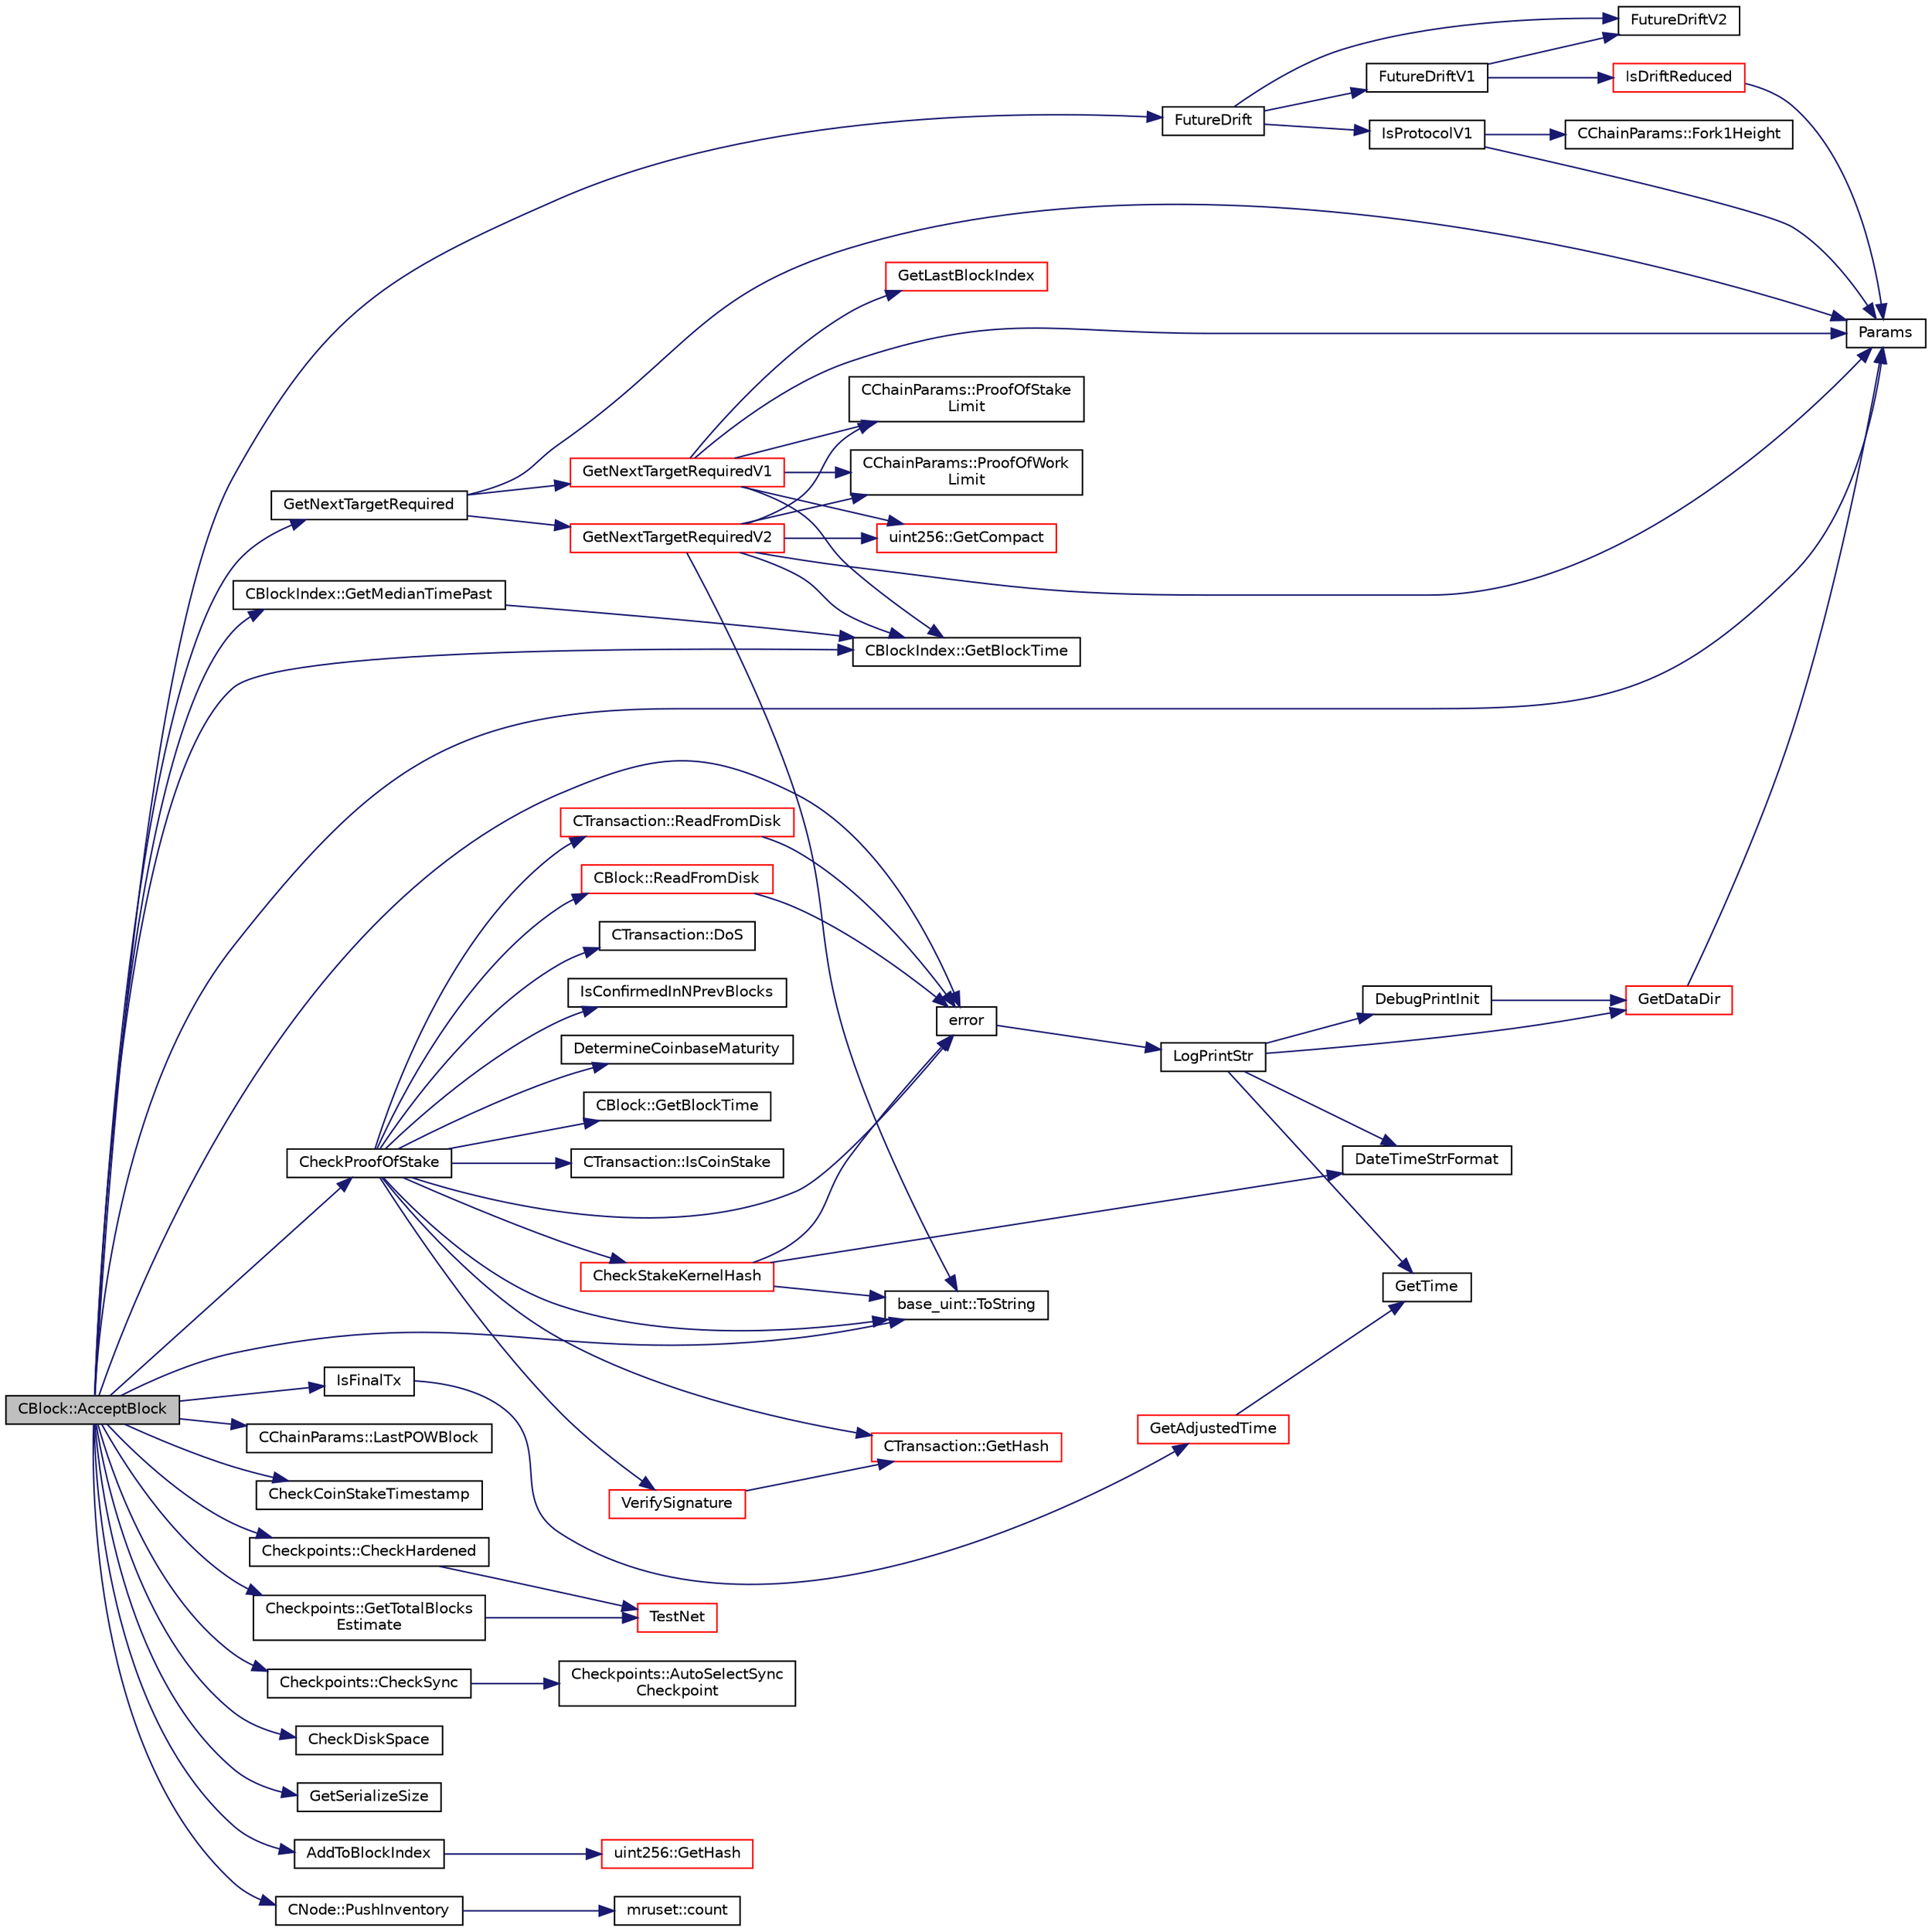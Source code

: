 digraph "CBlock::AcceptBlock"
{
  edge [fontname="Helvetica",fontsize="10",labelfontname="Helvetica",labelfontsize="10"];
  node [fontname="Helvetica",fontsize="10",shape=record];
  rankdir="LR";
  Node2 [label="CBlock::AcceptBlock",height=0.2,width=0.4,color="black", fillcolor="grey75", style="filled", fontcolor="black"];
  Node2 -> Node3 [color="midnightblue",fontsize="10",style="solid",fontname="Helvetica"];
  Node3 [label="error",height=0.2,width=0.4,color="black", fillcolor="white", style="filled",URL="$d8/d3c/util_8h.html#af8985880cf4ef26df0a5aa2ffcb76662"];
  Node3 -> Node4 [color="midnightblue",fontsize="10",style="solid",fontname="Helvetica"];
  Node4 [label="LogPrintStr",height=0.2,width=0.4,color="black", fillcolor="white", style="filled",URL="$d8/d3c/util_8h.html#afd4c3002b2797c0560adddb6af3ca1da"];
  Node4 -> Node5 [color="midnightblue",fontsize="10",style="solid",fontname="Helvetica"];
  Node5 [label="DebugPrintInit",height=0.2,width=0.4,color="black", fillcolor="white", style="filled",URL="$df/d2d/util_8cpp.html#a751ff5f21d880737811136b5e0bcea12"];
  Node5 -> Node6 [color="midnightblue",fontsize="10",style="solid",fontname="Helvetica"];
  Node6 [label="GetDataDir",height=0.2,width=0.4,color="red", fillcolor="white", style="filled",URL="$df/d2d/util_8cpp.html#ab83866a054745d4b30a3948a1b44beba"];
  Node6 -> Node7 [color="midnightblue",fontsize="10",style="solid",fontname="Helvetica"];
  Node7 [label="Params",height=0.2,width=0.4,color="black", fillcolor="white", style="filled",URL="$df/dbf/chainparams_8cpp.html#ace5c5b706d71a324a417dd2db394fd4a",tooltip="Return the currently selected parameters. "];
  Node4 -> Node6 [color="midnightblue",fontsize="10",style="solid",fontname="Helvetica"];
  Node4 -> Node11 [color="midnightblue",fontsize="10",style="solid",fontname="Helvetica"];
  Node11 [label="DateTimeStrFormat",height=0.2,width=0.4,color="black", fillcolor="white", style="filled",URL="$df/d2d/util_8cpp.html#a749bc6776c8ec72d7c5e4dea56aee415"];
  Node4 -> Node12 [color="midnightblue",fontsize="10",style="solid",fontname="Helvetica"];
  Node12 [label="GetTime",height=0.2,width=0.4,color="black", fillcolor="white", style="filled",URL="$df/d2d/util_8cpp.html#a46fac5fba8ba905b5f9acb364f5d8c6f"];
  Node2 -> Node7 [color="midnightblue",fontsize="10",style="solid",fontname="Helvetica"];
  Node2 -> Node13 [color="midnightblue",fontsize="10",style="solid",fontname="Helvetica"];
  Node13 [label="CChainParams::LastPOWBlock",height=0.2,width=0.4,color="black", fillcolor="white", style="filled",URL="$d1/d4f/class_c_chain_params.html#abd91ac1c21c0e284ad66067125f94467"];
  Node2 -> Node14 [color="midnightblue",fontsize="10",style="solid",fontname="Helvetica"];
  Node14 [label="FutureDrift",height=0.2,width=0.4,color="black", fillcolor="white", style="filled",URL="$d4/dbf/main_8h.html#a3ccc18be451c0cbde74b3074e71f9c66"];
  Node14 -> Node15 [color="midnightblue",fontsize="10",style="solid",fontname="Helvetica"];
  Node15 [label="IsProtocolV1",height=0.2,width=0.4,color="black", fillcolor="white", style="filled",URL="$d4/dbf/main_8h.html#a550f7654063538773e60d3a02920f811"];
  Node15 -> Node7 [color="midnightblue",fontsize="10",style="solid",fontname="Helvetica"];
  Node15 -> Node16 [color="midnightblue",fontsize="10",style="solid",fontname="Helvetica"];
  Node16 [label="CChainParams::Fork1Height",height=0.2,width=0.4,color="black", fillcolor="white", style="filled",URL="$d1/d4f/class_c_chain_params.html#ab7ed2f3037e01263a94580bb69b92eff"];
  Node14 -> Node17 [color="midnightblue",fontsize="10",style="solid",fontname="Helvetica"];
  Node17 [label="FutureDriftV1",height=0.2,width=0.4,color="black", fillcolor="white", style="filled",URL="$d4/dbf/main_8h.html#afa870d277e659681850c076130320f04"];
  Node17 -> Node18 [color="midnightblue",fontsize="10",style="solid",fontname="Helvetica"];
  Node18 [label="IsDriftReduced",height=0.2,width=0.4,color="red", fillcolor="white", style="filled",URL="$d4/dbf/main_8h.html#a1cef13aaf6041e80dc001abdaa59d7b5"];
  Node18 -> Node7 [color="midnightblue",fontsize="10",style="solid",fontname="Helvetica"];
  Node17 -> Node20 [color="midnightblue",fontsize="10",style="solid",fontname="Helvetica"];
  Node20 [label="FutureDriftV2",height=0.2,width=0.4,color="black", fillcolor="white", style="filled",URL="$d4/dbf/main_8h.html#a8ee438ddf693ec1d68339a306a0b4d30"];
  Node14 -> Node20 [color="midnightblue",fontsize="10",style="solid",fontname="Helvetica"];
  Node2 -> Node21 [color="midnightblue",fontsize="10",style="solid",fontname="Helvetica"];
  Node21 [label="CheckCoinStakeTimestamp",height=0.2,width=0.4,color="black", fillcolor="white", style="filled",URL="$d1/df6/stake_8cpp.html#a03754eb0da5023cee284ac6aa68cb4e0"];
  Node2 -> Node22 [color="midnightblue",fontsize="10",style="solid",fontname="Helvetica"];
  Node22 [label="GetNextTargetRequired",height=0.2,width=0.4,color="black", fillcolor="white", style="filled",URL="$d1/d08/proofs_8cpp.html#a868a58404bd61b6a82901f428d152bae",tooltip="Calculate difficulty using retarget algorithm by maintaining target. "];
  Node22 -> Node7 [color="midnightblue",fontsize="10",style="solid",fontname="Helvetica"];
  Node22 -> Node23 [color="midnightblue",fontsize="10",style="solid",fontname="Helvetica"];
  Node23 [label="GetNextTargetRequiredV1",height=0.2,width=0.4,color="red", fillcolor="white", style="filled",URL="$d1/d08/proofs_8cpp.html#a206d1c747985d51a94cdfc830357114a",tooltip="Calculate difficulty using retarget algorithm V1 by maintaining target. "];
  Node23 -> Node7 [color="midnightblue",fontsize="10",style="solid",fontname="Helvetica"];
  Node23 -> Node24 [color="midnightblue",fontsize="10",style="solid",fontname="Helvetica"];
  Node24 [label="CChainParams::ProofOfStake\lLimit",height=0.2,width=0.4,color="black", fillcolor="white", style="filled",URL="$d1/d4f/class_c_chain_params.html#a0d272ca248d729b840fb331a26a95dff"];
  Node23 -> Node25 [color="midnightblue",fontsize="10",style="solid",fontname="Helvetica"];
  Node25 [label="CChainParams::ProofOfWork\lLimit",height=0.2,width=0.4,color="black", fillcolor="white", style="filled",URL="$d1/d4f/class_c_chain_params.html#af171e47287f097c8753b9581fd3c3c58"];
  Node23 -> Node26 [color="midnightblue",fontsize="10",style="solid",fontname="Helvetica"];
  Node26 [label="uint256::GetCompact",height=0.2,width=0.4,color="red", fillcolor="white", style="filled",URL="$d2/d86/classuint256.html#a62d6d46078edb8cdb742e2430a3b1998"];
  Node23 -> Node29 [color="midnightblue",fontsize="10",style="solid",fontname="Helvetica"];
  Node29 [label="GetLastBlockIndex",height=0.2,width=0.4,color="red", fillcolor="white", style="filled",URL="$df/d0a/main_8cpp.html#a67a2382a391340c12c45961f3b8c66e8"];
  Node23 -> Node31 [color="midnightblue",fontsize="10",style="solid",fontname="Helvetica"];
  Node31 [label="CBlockIndex::GetBlockTime",height=0.2,width=0.4,color="black", fillcolor="white", style="filled",URL="$d3/dbd/class_c_block_index.html#a9fe0d4463c07c466f66252e8eec25f5c"];
  Node22 -> Node34 [color="midnightblue",fontsize="10",style="solid",fontname="Helvetica"];
  Node34 [label="GetNextTargetRequiredV2",height=0.2,width=0.4,color="red", fillcolor="white", style="filled",URL="$d1/d08/proofs_8cpp.html#af2f79935ec3c4e7b1e9ab32ee4da0f06",tooltip="Calculate difficulty using retarget algorithm V2 by maintaining target. "];
  Node34 -> Node7 [color="midnightblue",fontsize="10",style="solid",fontname="Helvetica"];
  Node34 -> Node24 [color="midnightblue",fontsize="10",style="solid",fontname="Helvetica"];
  Node34 -> Node25 [color="midnightblue",fontsize="10",style="solid",fontname="Helvetica"];
  Node34 -> Node26 [color="midnightblue",fontsize="10",style="solid",fontname="Helvetica"];
  Node34 -> Node31 [color="midnightblue",fontsize="10",style="solid",fontname="Helvetica"];
  Node34 -> Node38 [color="midnightblue",fontsize="10",style="solid",fontname="Helvetica"];
  Node38 [label="base_uint::ToString",height=0.2,width=0.4,color="black", fillcolor="white", style="filled",URL="$da/df7/classbase__uint.html#acccba4d9d51a0c36261718ca0cbb293b"];
  Node2 -> Node31 [color="midnightblue",fontsize="10",style="solid",fontname="Helvetica"];
  Node2 -> Node39 [color="midnightblue",fontsize="10",style="solid",fontname="Helvetica"];
  Node39 [label="CBlockIndex::GetMedianTimePast",height=0.2,width=0.4,color="black", fillcolor="white", style="filled",URL="$d3/dbd/class_c_block_index.html#aa9bd0ab02cf8b9c866618cee3a5a0583"];
  Node39 -> Node31 [color="midnightblue",fontsize="10",style="solid",fontname="Helvetica"];
  Node2 -> Node40 [color="midnightblue",fontsize="10",style="solid",fontname="Helvetica"];
  Node40 [label="IsFinalTx",height=0.2,width=0.4,color="black", fillcolor="white", style="filled",URL="$df/d0a/main_8cpp.html#adc332cd7ac94e639bb4239618341be19"];
  Node40 -> Node41 [color="midnightblue",fontsize="10",style="solid",fontname="Helvetica"];
  Node41 [label="GetAdjustedTime",height=0.2,width=0.4,color="red", fillcolor="white", style="filled",URL="$df/d2d/util_8cpp.html#a09f81b9c7650f898cf3cf305b87547e6"];
  Node41 -> Node12 [color="midnightblue",fontsize="10",style="solid",fontname="Helvetica"];
  Node2 -> Node43 [color="midnightblue",fontsize="10",style="solid",fontname="Helvetica"];
  Node43 [label="Checkpoints::CheckHardened",height=0.2,width=0.4,color="black", fillcolor="white", style="filled",URL="$d5/d46/namespace_checkpoints.html#a896b098d769129c8e84c511f838baaa7"];
  Node43 -> Node44 [color="midnightblue",fontsize="10",style="solid",fontname="Helvetica"];
  Node44 [label="TestNet",height=0.2,width=0.4,color="red", fillcolor="white", style="filled",URL="$d7/ddb/chainparams_8h.html#abc8c1af875107f5eac0f327bd3b8363d"];
  Node2 -> Node46 [color="midnightblue",fontsize="10",style="solid",fontname="Helvetica"];
  Node46 [label="CheckProofOfStake",height=0.2,width=0.4,color="black", fillcolor="white", style="filled",URL="$d1/df6/stake_8cpp.html#a01e09fbdb926d4581ea48c4cf2f337a1"];
  Node46 -> Node47 [color="midnightblue",fontsize="10",style="solid",fontname="Helvetica"];
  Node47 [label="CTransaction::IsCoinStake",height=0.2,width=0.4,color="black", fillcolor="white", style="filled",URL="$df/d43/class_c_transaction.html#ace4278a41a296d40dcf5fb2b9cf007ec"];
  Node46 -> Node3 [color="midnightblue",fontsize="10",style="solid",fontname="Helvetica"];
  Node46 -> Node48 [color="midnightblue",fontsize="10",style="solid",fontname="Helvetica"];
  Node48 [label="CTransaction::GetHash",height=0.2,width=0.4,color="red", fillcolor="white", style="filled",URL="$df/d43/class_c_transaction.html#a0b46d80e82ca324e82c2ce3fc1492bfa"];
  Node46 -> Node38 [color="midnightblue",fontsize="10",style="solid",fontname="Helvetica"];
  Node46 -> Node51 [color="midnightblue",fontsize="10",style="solid",fontname="Helvetica"];
  Node51 [label="CTransaction::ReadFromDisk",height=0.2,width=0.4,color="red", fillcolor="white", style="filled",URL="$df/d43/class_c_transaction.html#ad9d526afecbd816c385343f60c5352fd"];
  Node51 -> Node3 [color="midnightblue",fontsize="10",style="solid",fontname="Helvetica"];
  Node46 -> Node57 [color="midnightblue",fontsize="10",style="solid",fontname="Helvetica"];
  Node57 [label="CTransaction::DoS",height=0.2,width=0.4,color="black", fillcolor="white", style="filled",URL="$df/d43/class_c_transaction.html#ae5f57b4b90e5a179bb359bdf72fba753"];
  Node46 -> Node58 [color="midnightblue",fontsize="10",style="solid",fontname="Helvetica"];
  Node58 [label="VerifySignature",height=0.2,width=0.4,color="red", fillcolor="white", style="filled",URL="$dd/d0f/script_8cpp.html#a3bebacccf5ed6d80e80889b65830f893"];
  Node58 -> Node48 [color="midnightblue",fontsize="10",style="solid",fontname="Helvetica"];
  Node46 -> Node124 [color="midnightblue",fontsize="10",style="solid",fontname="Helvetica"];
  Node124 [label="CBlock::ReadFromDisk",height=0.2,width=0.4,color="red", fillcolor="white", style="filled",URL="$d3/d51/class_c_block.html#a77a1b1e9902e1e557d762f5a5f325cd8"];
  Node124 -> Node3 [color="midnightblue",fontsize="10",style="solid",fontname="Helvetica"];
  Node46 -> Node126 [color="midnightblue",fontsize="10",style="solid",fontname="Helvetica"];
  Node126 [label="IsConfirmedInNPrevBlocks",height=0.2,width=0.4,color="black", fillcolor="white", style="filled",URL="$d1/df6/stake_8cpp.html#a22e712bbf635a69ba8dd7ae004d2697b"];
  Node46 -> Node127 [color="midnightblue",fontsize="10",style="solid",fontname="Helvetica"];
  Node127 [label="DetermineCoinbaseMaturity",height=0.2,width=0.4,color="black", fillcolor="white", style="filled",URL="$d1/d08/proofs_8cpp.html#a97478c8207cae73889a6b1fbbc3c67e3",tooltip="Determine Coinbase Maturity (generally not a good idea - done so to increase speed) ..."];
  Node46 -> Node128 [color="midnightblue",fontsize="10",style="solid",fontname="Helvetica"];
  Node128 [label="CheckStakeKernelHash",height=0.2,width=0.4,color="red", fillcolor="white", style="filled",URL="$d1/df6/stake_8cpp.html#a40b6982bd755610b7829746a193ee619"];
  Node128 -> Node3 [color="midnightblue",fontsize="10",style="solid",fontname="Helvetica"];
  Node128 -> Node11 [color="midnightblue",fontsize="10",style="solid",fontname="Helvetica"];
  Node128 -> Node38 [color="midnightblue",fontsize="10",style="solid",fontname="Helvetica"];
  Node46 -> Node131 [color="midnightblue",fontsize="10",style="solid",fontname="Helvetica"];
  Node131 [label="CBlock::GetBlockTime",height=0.2,width=0.4,color="black", fillcolor="white", style="filled",URL="$d3/d51/class_c_block.html#a4fa8201373b08e0ee4b4c678b8f2c4aa"];
  Node2 -> Node38 [color="midnightblue",fontsize="10",style="solid",fontname="Helvetica"];
  Node2 -> Node132 [color="midnightblue",fontsize="10",style="solid",fontname="Helvetica"];
  Node132 [label="Checkpoints::CheckSync",height=0.2,width=0.4,color="black", fillcolor="white", style="filled",URL="$d5/d46/namespace_checkpoints.html#ab698c7033e4afdd7f7173bbe22b7c2c5"];
  Node132 -> Node133 [color="midnightblue",fontsize="10",style="solid",fontname="Helvetica"];
  Node133 [label="Checkpoints::AutoSelectSync\lCheckpoint",height=0.2,width=0.4,color="black", fillcolor="white", style="filled",URL="$d5/d46/namespace_checkpoints.html#aa1915d9b1ed1c988b8477c3cc7ed1416"];
  Node2 -> Node134 [color="midnightblue",fontsize="10",style="solid",fontname="Helvetica"];
  Node134 [label="CheckDiskSpace",height=0.2,width=0.4,color="black", fillcolor="white", style="filled",URL="$df/d0a/main_8cpp.html#a7d4a97e049394047743b48c0cd0f0791",tooltip="Check whether enough disk space is available for an incoming block. "];
  Node2 -> Node135 [color="midnightblue",fontsize="10",style="solid",fontname="Helvetica"];
  Node135 [label="GetSerializeSize",height=0.2,width=0.4,color="black", fillcolor="white", style="filled",URL="$df/d9d/serialize_8h.html#a48239e478ae730373d1984fe304ca025"];
  Node2 -> Node136 [color="midnightblue",fontsize="10",style="solid",fontname="Helvetica"];
  Node136 [label="AddToBlockIndex",height=0.2,width=0.4,color="black", fillcolor="white", style="filled",URL="$dd/d7d/validation_8cpp.html#a93b9250a4ecb51618145c73c5af3b653"];
  Node136 -> Node137 [color="midnightblue",fontsize="10",style="solid",fontname="Helvetica"];
  Node137 [label="uint256::GetHash",height=0.2,width=0.4,color="red", fillcolor="white", style="filled",URL="$d2/d86/classuint256.html#a6dfa79998c7cb7def7a6c7c0a6915c58"];
  Node2 -> Node140 [color="midnightblue",fontsize="10",style="solid",fontname="Helvetica"];
  Node140 [label="Checkpoints::GetTotalBlocks\lEstimate",height=0.2,width=0.4,color="black", fillcolor="white", style="filled",URL="$d5/d46/namespace_checkpoints.html#ac4dc0a0ba00009be52fee3eef694c2c0"];
  Node140 -> Node44 [color="midnightblue",fontsize="10",style="solid",fontname="Helvetica"];
  Node2 -> Node141 [color="midnightblue",fontsize="10",style="solid",fontname="Helvetica"];
  Node141 [label="CNode::PushInventory",height=0.2,width=0.4,color="black", fillcolor="white", style="filled",URL="$d1/d64/class_c_node.html#a7cef2333aa8776127a7e7fcab659eb6a"];
  Node141 -> Node142 [color="midnightblue",fontsize="10",style="solid",fontname="Helvetica"];
  Node142 [label="mruset::count",height=0.2,width=0.4,color="black", fillcolor="white", style="filled",URL="$d6/d19/classmruset.html#aff65b732aed809fb84542e1136321a24"];
}
